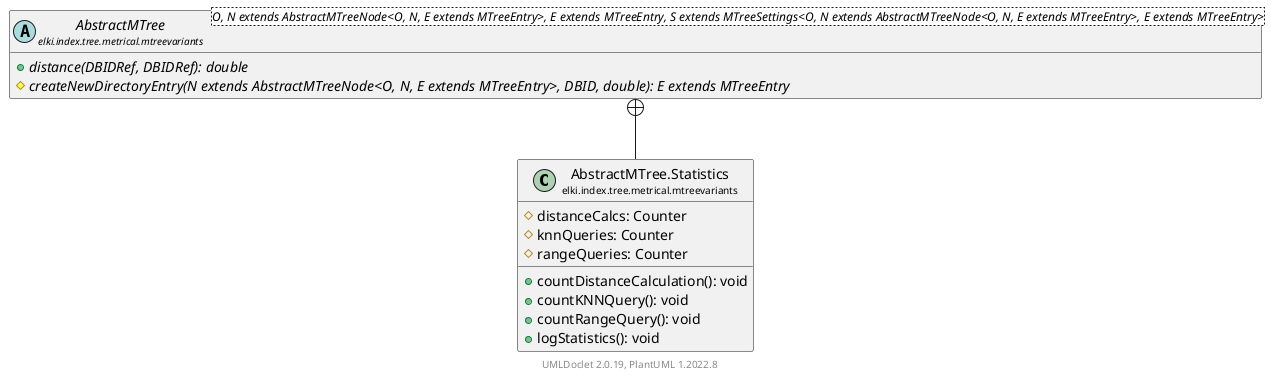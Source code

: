 @startuml
    remove .*\.(Instance|Par|Parameterizer|Factory)$
    set namespaceSeparator none
    hide empty fields
    hide empty methods

    class "<size:14>AbstractMTree.Statistics\n<size:10>elki.index.tree.metrical.mtreevariants" as elki.index.tree.metrical.mtreevariants.AbstractMTree.Statistics [[AbstractMTree.Statistics.html]] {
        #distanceCalcs: Counter
        #knnQueries: Counter
        #rangeQueries: Counter
        +countDistanceCalculation(): void
        +countKNNQuery(): void
        +countRangeQuery(): void
        +logStatistics(): void
    }

    abstract class "<size:14>AbstractMTree\n<size:10>elki.index.tree.metrical.mtreevariants" as elki.index.tree.metrical.mtreevariants.AbstractMTree<O, N extends AbstractMTreeNode<O, N, E extends MTreeEntry>, E extends MTreeEntry, S extends MTreeSettings<O, N extends AbstractMTreeNode<O, N, E extends MTreeEntry>, E extends MTreeEntry>> [[AbstractMTree.html]] {
        {abstract} +distance(DBIDRef, DBIDRef): double
        {abstract} #createNewDirectoryEntry(N extends AbstractMTreeNode<O, N, E extends MTreeEntry>, DBID, double): E extends MTreeEntry
    }

    elki.index.tree.metrical.mtreevariants.AbstractMTree +-- elki.index.tree.metrical.mtreevariants.AbstractMTree.Statistics

    center footer UMLDoclet 2.0.19, PlantUML 1.2022.8
@enduml
